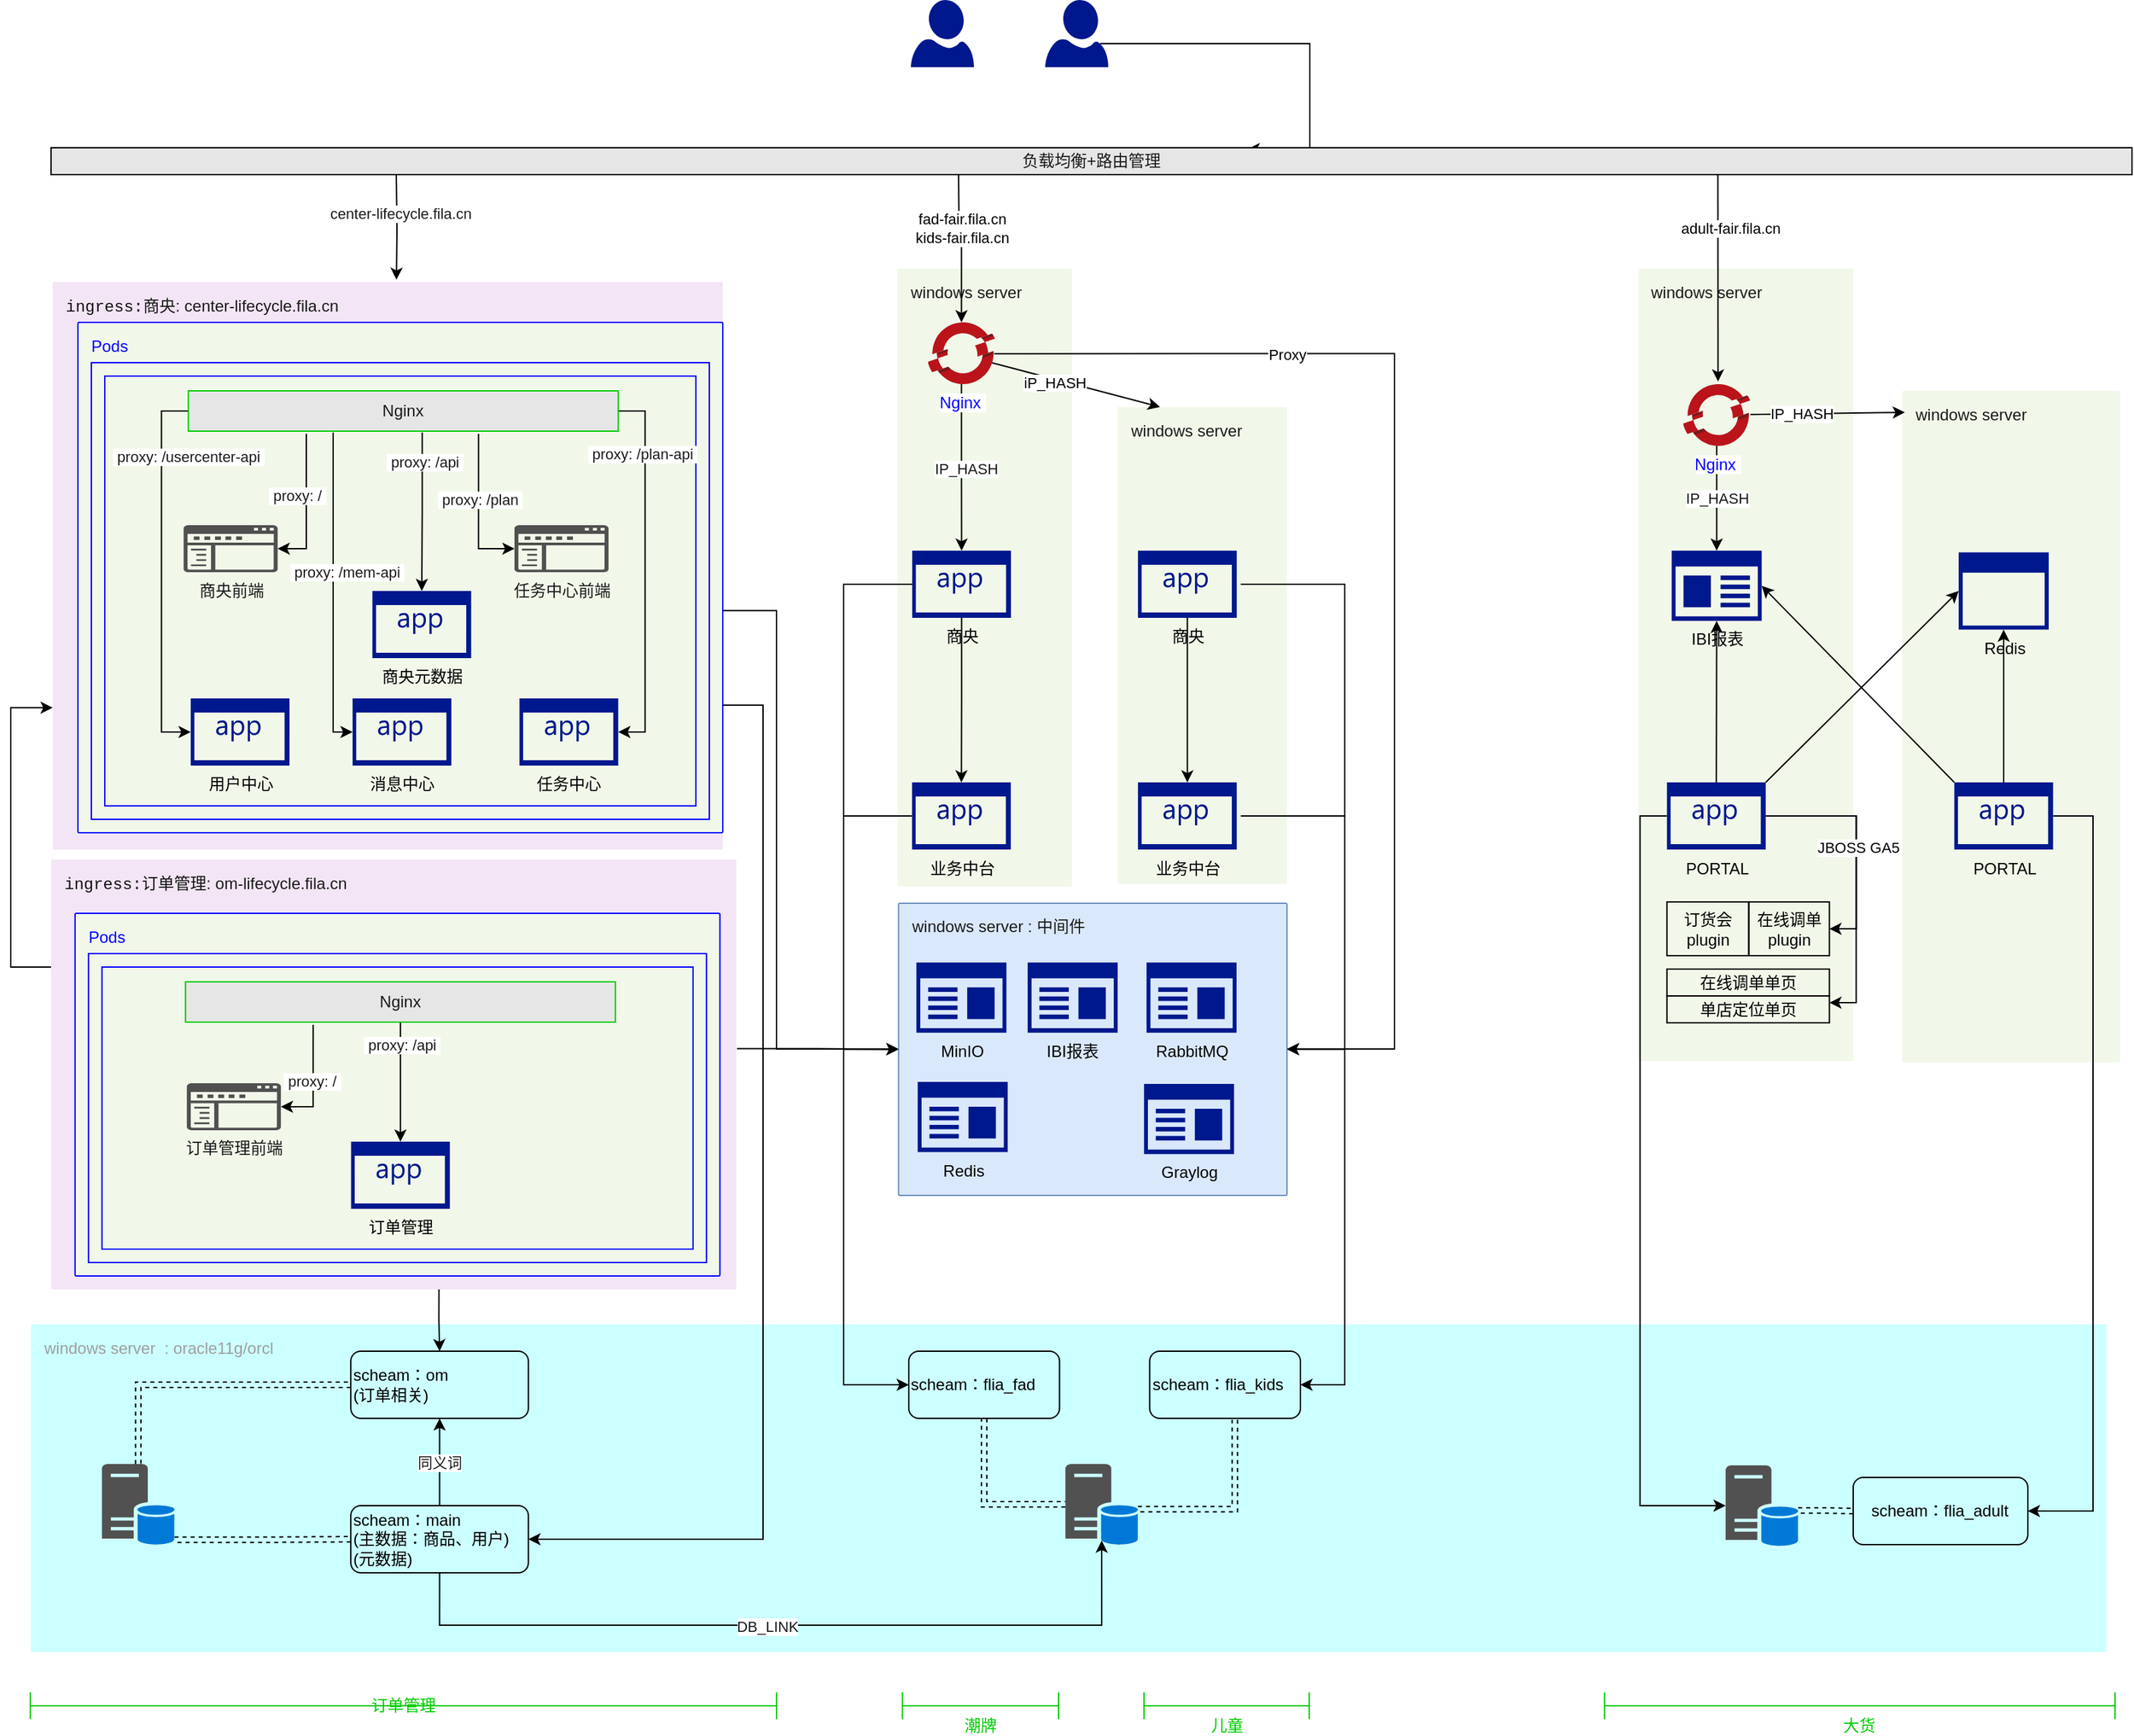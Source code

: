 <mxfile version="15.1.1" type="github">
  <diagram id="Ht1M8jgEwFfnCIfOTk4-" name="Page-1">
    <mxGraphModel dx="1957" dy="445" grid="1" gridSize="10" guides="1" tooltips="1" connect="1" arrows="1" fold="1" page="1" pageScale="1" pageWidth="1169" pageHeight="827" math="0" shadow="0">
      <root>
        <mxCell id="0" />
        <mxCell id="1" parent="0" />
        <mxCell id="BOxT3LTor6TBMMufEwT3-315" value="windows server&amp;nbsp; : oracle11g/orcl" style="sketch=0;points=[[0,0,0],[0.25,0,0],[0.5,0,0],[0.75,0,0],[1,0,0],[1,0.25,0],[1,0.5,0],[1,0.75,0],[1,1,0],[0.75,1,0],[0.5,1,0],[0.25,1,0],[0,1,0],[0,0.75,0],[0,0.5,0],[0,0.25,0]];rounded=1;absoluteArcSize=1;arcSize=2;html=1;strokeColor=none;gradientColor=none;shadow=0;dashed=0;fontSize=12;fontColor=#9E9E9E;align=left;verticalAlign=top;spacing=10;spacingTop=-4;fillColor=#CCFFFF;" vertex="1" parent="1">
          <mxGeometry x="-395" y="1006" width="1545" height="244" as="geometry" />
        </mxCell>
        <mxCell id="BOxT3LTor6TBMMufEwT3-304" value="&lt;font color=&quot;#1a1a1a&quot;&gt;windows server&lt;/font&gt;" style="sketch=0;points=[[0,0,0],[0.25,0,0],[0.5,0,0],[0.75,0,0],[1,0,0],[1,0.25,0],[1,0.5,0],[1,0.75,0],[1,1,0],[0.75,1,0],[0.5,1,0],[0.25,1,0],[0,1,0],[0,0.75,0],[0,0.5,0],[0,0.25,0]];rounded=1;absoluteArcSize=1;arcSize=2;html=1;strokeColor=none;gradientColor=none;shadow=0;dashed=0;fontSize=12;fontColor=#9E9E9E;align=left;verticalAlign=top;spacing=10;spacingTop=-4;fillColor=#F1F8E9;" vertex="1" parent="1">
          <mxGeometry x="998" y="311" width="162" height="500" as="geometry" />
        </mxCell>
        <mxCell id="BOxT3LTor6TBMMufEwT3-303" value="&lt;font color=&quot;#1a1a1a&quot;&gt;windows server&lt;/font&gt;" style="sketch=0;points=[[0,0,0],[0.25,0,0],[0.5,0,0],[0.75,0,0],[1,0,0],[1,0.25,0],[1,0.5,0],[1,0.75,0],[1,1,0],[0.75,1,0],[0.5,1,0],[0.25,1,0],[0,1,0],[0,0.75,0],[0,0.5,0],[0,0.25,0]];rounded=1;absoluteArcSize=1;arcSize=2;html=1;strokeColor=none;gradientColor=none;shadow=0;dashed=0;fontSize=12;fontColor=#9E9E9E;align=left;verticalAlign=top;spacing=10;spacingTop=-4;fillColor=#F1F8E9;" vertex="1" parent="1">
          <mxGeometry x="801.48" y="220" width="160" height="590" as="geometry" />
        </mxCell>
        <mxCell id="BOxT3LTor6TBMMufEwT3-302" value="&lt;font color=&quot;#1a1a1a&quot;&gt;windows server&lt;/font&gt;" style="sketch=0;points=[[0,0,0],[0.25,0,0],[0.5,0,0],[0.75,0,0],[1,0,0],[1,0.25,0],[1,0.5,0],[1,0.75,0],[1,1,0],[0.75,1,0],[0.5,1,0],[0.25,1,0],[0,1,0],[0,0.75,0],[0,0.5,0],[0,0.25,0]];rounded=1;absoluteArcSize=1;arcSize=2;html=1;strokeColor=none;gradientColor=none;shadow=0;dashed=0;fontSize=12;fontColor=#9E9E9E;align=left;verticalAlign=top;spacing=10;spacingTop=-4;fillColor=#F1F8E9;" vertex="1" parent="1">
          <mxGeometry x="413.96" y="323" width="126.04" height="355" as="geometry" />
        </mxCell>
        <mxCell id="BOxT3LTor6TBMMufEwT3-301" value="&lt;font color=&quot;#1a1a1a&quot;&gt;windows server&lt;/font&gt;" style="sketch=0;points=[[0,0,0],[0.25,0,0],[0.5,0,0],[0.75,0,0],[1,0,0],[1,0.25,0],[1,0.5,0],[1,0.75,0],[1,1,0],[0.75,1,0],[0.5,1,0],[0.25,1,0],[0,1,0],[0,0.75,0],[0,0.5,0],[0,0.25,0]];rounded=1;absoluteArcSize=1;arcSize=2;html=1;strokeColor=none;gradientColor=none;shadow=0;dashed=0;fontSize=12;fontColor=#9E9E9E;align=left;verticalAlign=top;spacing=10;spacingTop=-4;fillColor=#F1F8E9;" vertex="1" parent="1">
          <mxGeometry x="250" y="220" width="130" height="460" as="geometry" />
        </mxCell>
        <mxCell id="BOxT3LTor6TBMMufEwT3-216" style="edgeStyle=orthogonalEdgeStyle;rounded=0;orthogonalLoop=1;jettySize=auto;html=1;exitX=1;exitY=0.579;exitDx=0;exitDy=0;exitPerimeter=0;fontColor=#1A1A1A;" edge="1" parent="1" source="BOxT3LTor6TBMMufEwT3-173" target="BOxT3LTor6TBMMufEwT3-141">
          <mxGeometry relative="1" as="geometry">
            <Array as="points">
              <mxPoint x="160" y="475" />
              <mxPoint x="160" y="801" />
            </Array>
          </mxGeometry>
        </mxCell>
        <mxCell id="BOxT3LTor6TBMMufEwT3-173" value="&lt;span style=&quot;background-color: inherit ; font-family: &amp;#34;menlo&amp;#34; , &amp;#34;monaco&amp;#34; , &amp;#34;consolas&amp;#34; , &amp;#34;andale mono&amp;#34; , &amp;#34;lucida console&amp;#34; , &amp;#34;courier new&amp;#34; , monospace ; font-size: inherit ; color: rgb(18 , 18 , 18)&quot;&gt;ingress:&lt;/span&gt;&lt;font color=&quot;#1a1a1a&quot;&gt;商央: center-lifecycle.fila.cn&lt;/font&gt;" style="sketch=0;points=[[0,0,0],[0.25,0,0],[0.5,0,0],[0.75,0,0],[1,0,0],[1,0.25,0],[1,0.5,0],[1,0.75,0],[1,1,0],[0.75,1,0],[0.5,1,0],[0.25,1,0],[0,1,0],[0,0.75,0],[0,0.5,0],[0,0.25,0]];rounded=1;absoluteArcSize=1;arcSize=2;html=1;strokeColor=none;gradientColor=none;shadow=0;dashed=0;fontSize=12;fontColor=#9E9E9E;align=left;verticalAlign=top;spacing=10;spacingTop=-4;fillColor=#F3E5F5;" vertex="1" parent="1">
          <mxGeometry x="-378.79" y="230" width="498.79" height="422.52" as="geometry" />
        </mxCell>
        <mxCell id="BOxT3LTor6TBMMufEwT3-314" style="edgeStyle=orthogonalEdgeStyle;rounded=0;orthogonalLoop=1;jettySize=auto;html=1;entryX=1;entryY=0.5;entryDx=0;entryDy=0;fontColor=#1A1A1A;exitX=1;exitY=0.75;exitDx=0;exitDy=0;exitPerimeter=0;" edge="1" parent="1" source="BOxT3LTor6TBMMufEwT3-211" target="BOxT3LTor6TBMMufEwT3-162">
          <mxGeometry relative="1" as="geometry">
            <Array as="points">
              <mxPoint x="150" y="545" />
              <mxPoint x="150" y="1166" />
            </Array>
          </mxGeometry>
        </mxCell>
        <mxCell id="BOxT3LTor6TBMMufEwT3-211" value="&lt;font color=&quot;#0000ff&quot;&gt;Pods&lt;/font&gt;" style="sketch=0;points=[[0,0,0],[0.25,0,0],[0.5,0,0],[0.75,0,0],[1,0,0],[1,0.25,0],[1,0.5,0],[1,0.75,0],[1,1,0],[0.75,1,0],[0.5,1,0],[0.25,1,0],[0,1,0],[0,0.75,0],[0,0.5,0],[0,0.25,0]];rounded=1;absoluteArcSize=1;arcSize=2;html=1;gradientColor=none;shadow=0;dashed=0;fontSize=12;fontColor=#9E9E9E;align=left;verticalAlign=top;spacing=10;spacingTop=-4;fillColor=#F1F8E9;strokeColor=#0000FF;" vertex="1" parent="1">
          <mxGeometry x="-360" y="260" width="480" height="380" as="geometry" />
        </mxCell>
        <mxCell id="BOxT3LTor6TBMMufEwT3-214" value="" style="rounded=0;whiteSpace=wrap;html=1;fontColor=#1A1A1A;align=center;verticalAlign=middle;fillColor=none;strokeColor=#0000FF;" vertex="1" parent="1">
          <mxGeometry x="-350" y="290" width="460" height="340" as="geometry" />
        </mxCell>
        <mxCell id="BOxT3LTor6TBMMufEwT3-215" value="" style="rounded=0;whiteSpace=wrap;html=1;fontColor=#1A1A1A;align=center;verticalAlign=middle;fillColor=none;strokeColor=#0000FF;" vertex="1" parent="1">
          <mxGeometry x="-340" y="300" width="440" height="320" as="geometry" />
        </mxCell>
        <mxCell id="BOxT3LTor6TBMMufEwT3-141" value="&lt;font color=&quot;#1a1a1a&quot;&gt;windows server : 中间件&lt;/font&gt;" style="sketch=0;points=[[0,0,0],[0.25,0,0],[0.5,0,0],[0.75,0,0],[1,0,0],[1,0.25,0],[1,0.5,0],[1,0.75,0],[1,1,0],[0.75,1,0],[0.5,1,0],[0.25,1,0],[0,1,0],[0,0.75,0],[0,0.5,0],[0,0.25,0]];rounded=1;absoluteArcSize=1;arcSize=2;html=1;strokeColor=#6c8ebf;shadow=0;dashed=0;fontSize=12;align=left;verticalAlign=top;spacing=10;spacingTop=-4;fillColor=#dae8fc;" vertex="1" parent="1">
          <mxGeometry x="250.88" y="692.48" width="289.12" height="217.52" as="geometry" />
        </mxCell>
        <mxCell id="BOxT3LTor6TBMMufEwT3-1" value="" style="sketch=0;aspect=fixed;pointerEvents=1;shadow=0;dashed=0;html=1;strokeColor=none;labelPosition=center;verticalLabelPosition=bottom;verticalAlign=top;align=center;fillColor=#00188D;shape=mxgraph.azure.user" vertex="1" parent="1">
          <mxGeometry x="260" y="20" width="47" height="50" as="geometry" />
        </mxCell>
        <mxCell id="BOxT3LTor6TBMMufEwT3-83" style="edgeStyle=orthogonalEdgeStyle;rounded=0;orthogonalLoop=1;jettySize=auto;html=1;entryX=0.575;entryY=0.05;entryDx=0;entryDy=0;entryPerimeter=0;exitX=0.87;exitY=0.65;exitDx=0;exitDy=0;exitPerimeter=0;" edge="1" parent="1" source="BOxT3LTor6TBMMufEwT3-2" target="BOxT3LTor6TBMMufEwT3-23">
          <mxGeometry relative="1" as="geometry">
            <mxPoint x="559.695" y="115.005" as="targetPoint" />
            <Array as="points">
              <mxPoint x="557" y="53" />
            </Array>
          </mxGeometry>
        </mxCell>
        <mxCell id="BOxT3LTor6TBMMufEwT3-2" value="" style="sketch=0;aspect=fixed;pointerEvents=1;shadow=0;dashed=0;html=1;strokeColor=none;labelPosition=center;verticalLabelPosition=bottom;verticalAlign=top;align=center;fillColor=#00188D;shape=mxgraph.azure.user" vertex="1" parent="1">
          <mxGeometry x="360" y="20" width="47" height="50" as="geometry" />
        </mxCell>
        <mxCell id="BOxT3LTor6TBMMufEwT3-16" value="fad-fair.fila.cn&lt;br&gt;kids-fair.fila.cn" style="edgeStyle=orthogonalEdgeStyle;rounded=0;orthogonalLoop=1;jettySize=auto;html=1;" edge="1" parent="1" target="BOxT3LTor6TBMMufEwT3-12">
          <mxGeometry x="-0.232" y="2" relative="1" as="geometry">
            <mxPoint x="295.5" y="145" as="sourcePoint" />
            <mxPoint as="offset" />
          </mxGeometry>
        </mxCell>
        <mxCell id="BOxT3LTor6TBMMufEwT3-33" style="edgeStyle=none;rounded=0;orthogonalLoop=1;jettySize=auto;html=1;entryX=0.25;entryY=0;entryDx=0;entryDy=0;entryPerimeter=0;" edge="1" parent="1" target="BOxT3LTor6TBMMufEwT3-302">
          <mxGeometry relative="1" as="geometry">
            <mxPoint x="320" y="290" as="sourcePoint" />
            <mxPoint x="450.032" y="330.6" as="targetPoint" />
          </mxGeometry>
        </mxCell>
        <mxCell id="BOxT3LTor6TBMMufEwT3-155" value="iP_HASH" style="edgeLabel;html=1;align=center;verticalAlign=middle;resizable=0;points=[];" vertex="1" connectable="0" parent="BOxT3LTor6TBMMufEwT3-33">
          <mxGeometry x="-0.251" y="-2" relative="1" as="geometry">
            <mxPoint as="offset" />
          </mxGeometry>
        </mxCell>
        <mxCell id="BOxT3LTor6TBMMufEwT3-140" style="edgeStyle=orthogonalEdgeStyle;rounded=0;orthogonalLoop=1;jettySize=auto;html=1;exitX=0.99;exitY=0.507;exitDx=0;exitDy=0;exitPerimeter=0;" edge="1" parent="1" source="BOxT3LTor6TBMMufEwT3-12">
          <mxGeometry relative="1" as="geometry">
            <mxPoint x="320.5" y="234" as="sourcePoint" />
            <mxPoint x="540" y="801" as="targetPoint" />
            <Array as="points">
              <mxPoint x="620" y="283" />
              <mxPoint x="620" y="801" />
            </Array>
          </mxGeometry>
        </mxCell>
        <mxCell id="BOxT3LTor6TBMMufEwT3-154" value="Proxy" style="edgeLabel;html=1;align=center;verticalAlign=middle;resizable=0;points=[];" vertex="1" connectable="0" parent="BOxT3LTor6TBMMufEwT3-140">
          <mxGeometry x="-0.517" relative="1" as="geometry">
            <mxPoint x="1" as="offset" />
          </mxGeometry>
        </mxCell>
        <mxCell id="BOxT3LTor6TBMMufEwT3-307" style="edgeStyle=orthogonalEdgeStyle;rounded=0;orthogonalLoop=1;jettySize=auto;html=1;entryX=0.5;entryY=0;entryDx=0;entryDy=0;entryPerimeter=0;fontColor=#1A1A1A;" edge="1" parent="1" source="BOxT3LTor6TBMMufEwT3-12" target="BOxT3LTor6TBMMufEwT3-47">
          <mxGeometry relative="1" as="geometry" />
        </mxCell>
        <mxCell id="BOxT3LTor6TBMMufEwT3-308" value="IP_HASH" style="edgeLabel;html=1;align=center;verticalAlign=middle;resizable=0;points=[];fontColor=#1A1A1A;" vertex="1" connectable="0" parent="BOxT3LTor6TBMMufEwT3-307">
          <mxGeometry x="0.007" y="3" relative="1" as="geometry">
            <mxPoint as="offset" />
          </mxGeometry>
        </mxCell>
        <mxCell id="BOxT3LTor6TBMMufEwT3-12" value="&lt;font color=&quot;#0000ff&quot;&gt;Nginx&amp;nbsp;&lt;/font&gt;" style="sketch=0;aspect=fixed;html=1;points=[];align=center;image;fontSize=12;image=img/lib/mscae/OpenShift.svg;fillColor=#F31339;" vertex="1" parent="1">
          <mxGeometry x="272.65" y="260" width="50" height="46" as="geometry" />
        </mxCell>
        <mxCell id="BOxT3LTor6TBMMufEwT3-37" style="edgeStyle=none;rounded=0;orthogonalLoop=1;jettySize=auto;html=1;entryX=0.012;entryY=0.032;entryDx=0;entryDy=0;entryPerimeter=0;" edge="1" parent="1" source="BOxT3LTor6TBMMufEwT3-14" target="BOxT3LTor6TBMMufEwT3-304">
          <mxGeometry relative="1" as="geometry">
            <mxPoint x="1072.952" y="320.6" as="targetPoint" />
          </mxGeometry>
        </mxCell>
        <mxCell id="BOxT3LTor6TBMMufEwT3-135" value="IP_HASH" style="edgeLabel;html=1;align=center;verticalAlign=middle;resizable=0;points=[];" vertex="1" connectable="0" parent="BOxT3LTor6TBMMufEwT3-37">
          <mxGeometry x="-0.349" relative="1" as="geometry">
            <mxPoint as="offset" />
          </mxGeometry>
        </mxCell>
        <mxCell id="BOxT3LTor6TBMMufEwT3-309" value="IP_HASH" style="edgeStyle=orthogonalEdgeStyle;rounded=0;orthogonalLoop=1;jettySize=auto;html=1;entryX=0.5;entryY=0;entryDx=0;entryDy=0;entryPerimeter=0;fontColor=#1A1A1A;" edge="1" parent="1" source="BOxT3LTor6TBMMufEwT3-14" target="BOxT3LTor6TBMMufEwT3-95">
          <mxGeometry relative="1" as="geometry" />
        </mxCell>
        <mxCell id="BOxT3LTor6TBMMufEwT3-14" value="&lt;font color=&quot;#0000ff&quot;&gt;Nginx&amp;nbsp;&lt;/font&gt;" style="sketch=0;aspect=fixed;html=1;points=[];align=center;image;fontSize=12;image=img/lib/mscae/OpenShift.svg;fillColor=#F31339;" vertex="1" parent="1">
          <mxGeometry x="834.86" y="306" width="50" height="46" as="geometry" />
        </mxCell>
        <mxCell id="BOxT3LTor6TBMMufEwT3-21" value="adult-fair.fila.cn" style="endArrow=classic;html=1;entryX=0.52;entryY=-0.043;entryDx=0;entryDy=0;entryPerimeter=0;exitX=0.801;exitY=1;exitDx=0;exitDy=0;exitPerimeter=0;" edge="1" parent="1" source="BOxT3LTor6TBMMufEwT3-23" target="BOxT3LTor6TBMMufEwT3-14">
          <mxGeometry x="-0.48" y="9" width="50" height="50" relative="1" as="geometry">
            <mxPoint x="849.022" y="148.99" as="sourcePoint" />
            <mxPoint x="720" y="150" as="targetPoint" />
            <mxPoint as="offset" />
          </mxGeometry>
        </mxCell>
        <mxCell id="BOxT3LTor6TBMMufEwT3-209" style="edgeStyle=orthogonalEdgeStyle;rounded=0;orthogonalLoop=1;jettySize=auto;html=1;entryX=0.513;entryY=-0.004;entryDx=0;entryDy=0;entryPerimeter=0;fontColor=#1A1A1A;" edge="1" parent="1" target="BOxT3LTor6TBMMufEwT3-173">
          <mxGeometry relative="1" as="geometry">
            <mxPoint x="-123" y="150" as="sourcePoint" />
          </mxGeometry>
        </mxCell>
        <mxCell id="BOxT3LTor6TBMMufEwT3-210" value="center-lifecycle.fila.cn" style="edgeLabel;html=1;align=center;verticalAlign=middle;resizable=0;points=[];fontColor=#1A1A1A;" vertex="1" connectable="0" parent="BOxT3LTor6TBMMufEwT3-209">
          <mxGeometry x="-0.27" y="2" relative="1" as="geometry">
            <mxPoint as="offset" />
          </mxGeometry>
        </mxCell>
        <mxCell id="BOxT3LTor6TBMMufEwT3-23" value="负载均衡+路由管理" style="rounded=0;whiteSpace=wrap;html=1;align=center;fontColor=#1A1A1A;fillColor=#E6E6E6;" vertex="1" parent="1">
          <mxGeometry x="-380" y="130" width="1549" height="20" as="geometry" />
        </mxCell>
        <mxCell id="BOxT3LTor6TBMMufEwT3-120" style="edgeStyle=orthogonalEdgeStyle;rounded=0;orthogonalLoop=1;jettySize=auto;html=1;exitX=0;exitY=0.5;exitDx=0;exitDy=0;exitPerimeter=0;shape=link;dashed=1;entryX=0.5;entryY=1;entryDx=0;entryDy=0;" edge="1" parent="1" source="BOxT3LTor6TBMMufEwT3-40" target="BOxT3LTor6TBMMufEwT3-121">
          <mxGeometry relative="1" as="geometry">
            <mxPoint x="294.48" y="1116" as="targetPoint" />
          </mxGeometry>
        </mxCell>
        <mxCell id="BOxT3LTor6TBMMufEwT3-138" style="edgeStyle=orthogonalEdgeStyle;rounded=0;orthogonalLoop=1;jettySize=auto;html=1;exitX=1;exitY=0.56;exitDx=0;exitDy=0;exitPerimeter=0;entryX=0.565;entryY=1.02;entryDx=0;entryDy=0;entryPerimeter=0;shape=link;dashed=1;" edge="1" parent="1" source="BOxT3LTor6TBMMufEwT3-40" target="BOxT3LTor6TBMMufEwT3-137">
          <mxGeometry relative="1" as="geometry" />
        </mxCell>
        <mxCell id="BOxT3LTor6TBMMufEwT3-40" value="" style="sketch=0;pointerEvents=1;shadow=0;dashed=0;html=1;strokeColor=none;labelPosition=center;verticalLabelPosition=bottom;verticalAlign=top;align=center;fillColor=#515151;shape=mxgraph.mscae.system_center.primary_site;" vertex="1" parent="1">
          <mxGeometry x="375.08" y="1110" width="54" height="60" as="geometry" />
        </mxCell>
        <mxCell id="BOxT3LTor6TBMMufEwT3-148" style="edgeStyle=orthogonalEdgeStyle;rounded=0;orthogonalLoop=1;jettySize=auto;html=1;exitX=0.5;exitY=1;exitDx=0;exitDy=0;exitPerimeter=0;entryX=0.5;entryY=0;entryDx=0;entryDy=0;entryPerimeter=0;" edge="1" parent="1" source="BOxT3LTor6TBMMufEwT3-47" target="BOxT3LTor6TBMMufEwT3-48">
          <mxGeometry relative="1" as="geometry" />
        </mxCell>
        <mxCell id="BOxT3LTor6TBMMufEwT3-150" style="edgeStyle=orthogonalEdgeStyle;rounded=0;orthogonalLoop=1;jettySize=auto;html=1;exitX=0;exitY=0.5;exitDx=0;exitDy=0;exitPerimeter=0;entryX=0;entryY=0.5;entryDx=0;entryDy=0;" edge="1" parent="1" source="BOxT3LTor6TBMMufEwT3-47" target="BOxT3LTor6TBMMufEwT3-121">
          <mxGeometry relative="1" as="geometry">
            <Array as="points">
              <mxPoint x="210" y="455" />
              <mxPoint x="210" y="1051" />
            </Array>
          </mxGeometry>
        </mxCell>
        <mxCell id="BOxT3LTor6TBMMufEwT3-47" value="商央" style="sketch=0;aspect=fixed;pointerEvents=1;shadow=0;dashed=0;html=1;strokeColor=none;labelPosition=center;verticalLabelPosition=bottom;verticalAlign=top;align=center;fillColor=#00188D;shape=mxgraph.mscae.enterprise.application" vertex="1" parent="1">
          <mxGeometry x="261.03" y="430" width="73.52" height="50" as="geometry" />
        </mxCell>
        <mxCell id="BOxT3LTor6TBMMufEwT3-171" style="edgeStyle=orthogonalEdgeStyle;rounded=0;orthogonalLoop=1;jettySize=auto;html=1;exitX=0;exitY=0.5;exitDx=0;exitDy=0;exitPerimeter=0;entryX=0;entryY=0.5;entryDx=0;entryDy=0;entryPerimeter=0;fontColor=#1A1A1A;" edge="1" parent="1" source="BOxT3LTor6TBMMufEwT3-48" target="BOxT3LTor6TBMMufEwT3-141">
          <mxGeometry relative="1" as="geometry">
            <Array as="points">
              <mxPoint x="210" y="628" />
              <mxPoint x="210" y="801" />
            </Array>
          </mxGeometry>
        </mxCell>
        <mxCell id="BOxT3LTor6TBMMufEwT3-48" value="业务中台" style="sketch=0;aspect=fixed;pointerEvents=1;shadow=0;dashed=0;html=1;strokeColor=none;labelPosition=center;verticalLabelPosition=bottom;verticalAlign=top;align=center;fillColor=#00188D;shape=mxgraph.mscae.enterprise.application" vertex="1" parent="1">
          <mxGeometry x="260.89" y="602.52" width="73.52" height="50" as="geometry" />
        </mxCell>
        <mxCell id="BOxT3LTor6TBMMufEwT3-149" style="edgeStyle=orthogonalEdgeStyle;rounded=0;orthogonalLoop=1;jettySize=auto;html=1;exitX=0.5;exitY=1;exitDx=0;exitDy=0;exitPerimeter=0;entryX=0.5;entryY=0;entryDx=0;entryDy=0;entryPerimeter=0;" edge="1" parent="1" source="BOxT3LTor6TBMMufEwT3-50" target="BOxT3LTor6TBMMufEwT3-51">
          <mxGeometry relative="1" as="geometry" />
        </mxCell>
        <mxCell id="BOxT3LTor6TBMMufEwT3-151" style="edgeStyle=orthogonalEdgeStyle;rounded=0;orthogonalLoop=1;jettySize=auto;html=1;exitX=1;exitY=0.5;exitDx=0;exitDy=0;exitPerimeter=0;entryX=1;entryY=0.5;entryDx=0;entryDy=0;" edge="1" parent="1" target="BOxT3LTor6TBMMufEwT3-137">
          <mxGeometry relative="1" as="geometry">
            <mxPoint x="505.6" y="455" as="sourcePoint" />
            <mxPoint x="541.64" y="967.48" as="targetPoint" />
            <Array as="points">
              <mxPoint x="583" y="455" />
              <mxPoint x="583" y="1051" />
            </Array>
          </mxGeometry>
        </mxCell>
        <mxCell id="BOxT3LTor6TBMMufEwT3-50" value="商央" style="sketch=0;aspect=fixed;pointerEvents=1;shadow=0;dashed=0;html=1;strokeColor=none;labelPosition=center;verticalLabelPosition=bottom;verticalAlign=top;align=center;fillColor=#00188D;shape=mxgraph.mscae.enterprise.application" vertex="1" parent="1">
          <mxGeometry x="429.08" y="430" width="73.52" height="50" as="geometry" />
        </mxCell>
        <mxCell id="BOxT3LTor6TBMMufEwT3-172" style="edgeStyle=orthogonalEdgeStyle;rounded=0;orthogonalLoop=1;jettySize=auto;html=1;exitX=1;exitY=0.5;exitDx=0;exitDy=0;exitPerimeter=0;fontColor=#1A1A1A;entryX=1;entryY=0.5;entryDx=0;entryDy=0;entryPerimeter=0;" edge="1" parent="1" target="BOxT3LTor6TBMMufEwT3-141">
          <mxGeometry relative="1" as="geometry">
            <mxPoint x="505.6" y="627.52" as="sourcePoint" />
            <mxPoint x="560" y="810" as="targetPoint" />
            <Array as="points">
              <mxPoint x="583" y="628" />
              <mxPoint x="583" y="801" />
            </Array>
          </mxGeometry>
        </mxCell>
        <mxCell id="BOxT3LTor6TBMMufEwT3-51" value="业务中台" style="sketch=0;aspect=fixed;pointerEvents=1;shadow=0;dashed=0;html=1;strokeColor=none;labelPosition=center;verticalLabelPosition=bottom;verticalAlign=top;align=center;fillColor=#00188D;shape=mxgraph.mscae.enterprise.application" vertex="1" parent="1">
          <mxGeometry x="429.08" y="602.52" width="73.52" height="50" as="geometry" />
        </mxCell>
        <mxCell id="BOxT3LTor6TBMMufEwT3-55" value="&lt;font color=&quot;#00cc00&quot;&gt;&lt;br&gt;&lt;br&gt;大货&lt;/font&gt;" style="shape=crossbar;whiteSpace=wrap;html=1;rounded=1;fillColor=none;strokeColor=#00CC00;" vertex="1" parent="1">
          <mxGeometry x="776.36" y="1280" width="380" height="20" as="geometry" />
        </mxCell>
        <mxCell id="BOxT3LTor6TBMMufEwT3-61" value="MinIO" style="sketch=0;aspect=fixed;pointerEvents=1;shadow=0;dashed=0;html=1;strokeColor=none;labelPosition=center;verticalLabelPosition=bottom;verticalAlign=top;align=center;fillColor=#00188D;shape=mxgraph.mscae.enterprise.app_generic;flipH=1;" vertex="1" parent="1">
          <mxGeometry x="264.15" y="736.61" width="67" height="52.26" as="geometry" />
        </mxCell>
        <mxCell id="BOxT3LTor6TBMMufEwT3-62" value="RabbitMQ" style="sketch=0;aspect=fixed;pointerEvents=1;shadow=0;dashed=0;html=1;strokeColor=none;labelPosition=center;verticalLabelPosition=bottom;verticalAlign=top;align=center;fillColor=#00188D;shape=mxgraph.mscae.enterprise.app_generic;flipH=1;" vertex="1" parent="1">
          <mxGeometry x="435.46" y="736.61" width="67" height="52.26" as="geometry" />
        </mxCell>
        <mxCell id="BOxT3LTor6TBMMufEwT3-63" value="Graylog" style="sketch=0;aspect=fixed;pointerEvents=1;shadow=0;dashed=0;html=1;strokeColor=none;labelPosition=center;verticalLabelPosition=bottom;verticalAlign=top;align=center;fillColor=#00188D;shape=mxgraph.mscae.enterprise.app_generic;flipH=1;" vertex="1" parent="1">
          <mxGeometry x="433.6" y="827" width="67" height="52.26" as="geometry" />
        </mxCell>
        <mxCell id="BOxT3LTor6TBMMufEwT3-65" value="IBI报表" style="sketch=0;aspect=fixed;pointerEvents=1;shadow=0;dashed=0;html=1;strokeColor=none;labelPosition=center;verticalLabelPosition=bottom;verticalAlign=top;align=center;fillColor=#00188D;shape=mxgraph.mscae.enterprise.app_generic;flipH=1;" vertex="1" parent="1">
          <mxGeometry x="346.96" y="736.61" width="67" height="52.26" as="geometry" />
        </mxCell>
        <mxCell id="BOxT3LTor6TBMMufEwT3-114" style="edgeStyle=orthogonalEdgeStyle;rounded=0;orthogonalLoop=1;jettySize=auto;html=1;exitX=0;exitY=0.5;exitDx=0;exitDy=0;exitPerimeter=0;entryX=0;entryY=0.5;entryDx=0;entryDy=0;entryPerimeter=0;" edge="1" parent="1" source="BOxT3LTor6TBMMufEwT3-70" target="BOxT3LTor6TBMMufEwT3-99">
          <mxGeometry relative="1" as="geometry" />
        </mxCell>
        <mxCell id="BOxT3LTor6TBMMufEwT3-124" style="edgeStyle=orthogonalEdgeStyle;rounded=0;orthogonalLoop=1;jettySize=auto;html=1;exitX=1;exitY=0.5;exitDx=0;exitDy=0;exitPerimeter=0;entryX=1;entryY=0.5;entryDx=0;entryDy=0;" edge="1" parent="1" source="BOxT3LTor6TBMMufEwT3-70" target="BOxT3LTor6TBMMufEwT3-105">
          <mxGeometry relative="1" as="geometry" />
        </mxCell>
        <mxCell id="BOxT3LTor6TBMMufEwT3-125" style="edgeStyle=orthogonalEdgeStyle;rounded=0;orthogonalLoop=1;jettySize=auto;html=1;entryX=1;entryY=0.25;entryDx=0;entryDy=0;exitX=1;exitY=0.5;exitDx=0;exitDy=0;exitPerimeter=0;" edge="1" parent="1" source="BOxT3LTor6TBMMufEwT3-70" target="BOxT3LTor6TBMMufEwT3-107">
          <mxGeometry relative="1" as="geometry" />
        </mxCell>
        <mxCell id="BOxT3LTor6TBMMufEwT3-126" value="JBOSS GA5" style="edgeLabel;html=1;align=center;verticalAlign=middle;resizable=0;points=[];" vertex="1" connectable="0" parent="BOxT3LTor6TBMMufEwT3-125">
          <mxGeometry x="-0.201" y="1" relative="1" as="geometry">
            <mxPoint as="offset" />
          </mxGeometry>
        </mxCell>
        <mxCell id="BOxT3LTor6TBMMufEwT3-130" style="edgeStyle=none;rounded=0;orthogonalLoop=1;jettySize=auto;html=1;exitX=0.5;exitY=0;exitDx=0;exitDy=0;exitPerimeter=0;entryX=0.5;entryY=1;entryDx=0;entryDy=0;entryPerimeter=0;" edge="1" parent="1" source="BOxT3LTor6TBMMufEwT3-70" target="BOxT3LTor6TBMMufEwT3-95">
          <mxGeometry relative="1" as="geometry" />
        </mxCell>
        <mxCell id="BOxT3LTor6TBMMufEwT3-133" style="edgeStyle=none;rounded=0;orthogonalLoop=1;jettySize=auto;html=1;exitX=1;exitY=0;exitDx=0;exitDy=0;exitPerimeter=0;entryX=0;entryY=0.5;entryDx=0;entryDy=0;entryPerimeter=0;" edge="1" parent="1" source="BOxT3LTor6TBMMufEwT3-70" target="BOxT3LTor6TBMMufEwT3-98">
          <mxGeometry relative="1" as="geometry" />
        </mxCell>
        <mxCell id="BOxT3LTor6TBMMufEwT3-70" value="PORTAL" style="sketch=0;aspect=fixed;pointerEvents=1;shadow=0;dashed=0;html=1;strokeColor=none;labelPosition=center;verticalLabelPosition=bottom;verticalAlign=top;align=center;fillColor=#00188D;shape=mxgraph.mscae.enterprise.application" vertex="1" parent="1">
          <mxGeometry x="822.84" y="602.52" width="73.52" height="50" as="geometry" />
        </mxCell>
        <mxCell id="BOxT3LTor6TBMMufEwT3-115" style="edgeStyle=orthogonalEdgeStyle;rounded=0;orthogonalLoop=1;jettySize=auto;html=1;entryX=1;entryY=0.5;entryDx=0;entryDy=0;exitX=1;exitY=0.5;exitDx=0;exitDy=0;exitPerimeter=0;" edge="1" parent="1" source="BOxT3LTor6TBMMufEwT3-74" target="BOxT3LTor6TBMMufEwT3-111">
          <mxGeometry relative="1" as="geometry">
            <mxPoint x="1140" y="620" as="sourcePoint" />
            <Array as="points">
              <mxPoint x="1140" y="628" />
              <mxPoint x="1140" y="1145" />
            </Array>
          </mxGeometry>
        </mxCell>
        <mxCell id="BOxT3LTor6TBMMufEwT3-131" style="edgeStyle=none;rounded=0;orthogonalLoop=1;jettySize=auto;html=1;exitX=0.5;exitY=0;exitDx=0;exitDy=0;exitPerimeter=0;entryX=0.5;entryY=1;entryDx=0;entryDy=0;entryPerimeter=0;" edge="1" parent="1" source="BOxT3LTor6TBMMufEwT3-74" target="BOxT3LTor6TBMMufEwT3-98">
          <mxGeometry relative="1" as="geometry" />
        </mxCell>
        <mxCell id="BOxT3LTor6TBMMufEwT3-136" style="edgeStyle=none;rounded=0;orthogonalLoop=1;jettySize=auto;html=1;exitX=0;exitY=0;exitDx=0;exitDy=0;exitPerimeter=0;entryX=1;entryY=0.5;entryDx=0;entryDy=0;entryPerimeter=0;" edge="1" parent="1" source="BOxT3LTor6TBMMufEwT3-74" target="BOxT3LTor6TBMMufEwT3-95">
          <mxGeometry relative="1" as="geometry" />
        </mxCell>
        <mxCell id="BOxT3LTor6TBMMufEwT3-74" value="PORTAL" style="sketch=0;aspect=fixed;pointerEvents=1;shadow=0;dashed=0;html=1;strokeColor=none;labelPosition=center;verticalLabelPosition=bottom;verticalAlign=top;align=center;fillColor=#00188D;shape=mxgraph.mscae.enterprise.application" vertex="1" parent="1">
          <mxGeometry x="1036.74" y="602.52" width="73.52" height="50" as="geometry" />
        </mxCell>
        <mxCell id="BOxT3LTor6TBMMufEwT3-77" value="&lt;br&gt;&lt;br&gt;潮牌" style="shape=crossbar;whiteSpace=wrap;html=1;rounded=1;fillColor=none;strokeColor=#00CC00;fontColor=#00CC00;" vertex="1" parent="1">
          <mxGeometry x="253.75" y="1280" width="116.25" height="20" as="geometry" />
        </mxCell>
        <mxCell id="BOxT3LTor6TBMMufEwT3-78" value="&lt;br&gt;&lt;br&gt;儿童" style="shape=crossbar;whiteSpace=wrap;html=1;rounded=1;fillColor=none;strokeColor=#00CC00;fontColor=#00CC00;" vertex="1" parent="1">
          <mxGeometry x="433.6" y="1280" width="122.96" height="20" as="geometry" />
        </mxCell>
        <mxCell id="BOxT3LTor6TBMMufEwT3-95" value="IBI报表" style="sketch=0;aspect=fixed;pointerEvents=1;shadow=0;dashed=0;html=1;strokeColor=none;labelPosition=center;verticalLabelPosition=bottom;verticalAlign=top;align=center;fillColor=#00188D;shape=mxgraph.mscae.enterprise.app_generic" vertex="1" parent="1">
          <mxGeometry x="826.36" y="430" width="67" height="52.26" as="geometry" />
        </mxCell>
        <mxCell id="BOxT3LTor6TBMMufEwT3-98" value="Redis" style="sketch=0;aspect=fixed;pointerEvents=1;shadow=0;dashed=0;html=1;strokeColor=none;labelPosition=center;verticalLabelPosition=bottom;verticalAlign=top;align=center;fillColor=#00188D;shape=mxgraph.mscae.enterprise.application_blank" vertex="1" parent="1">
          <mxGeometry x="1040" y="431.19" width="67" height="57.62" as="geometry" />
        </mxCell>
        <mxCell id="BOxT3LTor6TBMMufEwT3-116" style="edgeStyle=orthogonalEdgeStyle;rounded=0;orthogonalLoop=1;jettySize=auto;html=1;exitX=1;exitY=0.56;exitDx=0;exitDy=0;exitPerimeter=0;entryX=0;entryY=0.5;entryDx=0;entryDy=0;dashed=1;shape=link;" edge="1" parent="1" source="BOxT3LTor6TBMMufEwT3-99" target="BOxT3LTor6TBMMufEwT3-111">
          <mxGeometry relative="1" as="geometry" />
        </mxCell>
        <mxCell id="BOxT3LTor6TBMMufEwT3-99" value="" style="sketch=0;pointerEvents=1;shadow=0;dashed=0;html=1;strokeColor=none;labelPosition=center;verticalLabelPosition=bottom;verticalAlign=top;align=center;fillColor=#515151;shape=mxgraph.mscae.system_center.primary_site;" vertex="1" parent="1">
          <mxGeometry x="866.52" y="1111" width="54" height="60" as="geometry" />
        </mxCell>
        <mxCell id="BOxT3LTor6TBMMufEwT3-104" value="订货会plugin" style="rounded=0;whiteSpace=wrap;html=1;fillColor=none;" vertex="1" parent="1">
          <mxGeometry x="822.84" y="691.52" width="60.92" height="40" as="geometry" />
        </mxCell>
        <mxCell id="BOxT3LTor6TBMMufEwT3-105" value="在线调单plugin" style="rounded=0;whiteSpace=wrap;html=1;fillColor=none;" vertex="1" parent="1">
          <mxGeometry x="883.76" y="691.52" width="60" height="40" as="geometry" />
        </mxCell>
        <mxCell id="BOxT3LTor6TBMMufEwT3-106" value="在线调单单页" style="rounded=0;whiteSpace=wrap;html=1;fillColor=none;" vertex="1" parent="1">
          <mxGeometry x="822.84" y="741.52" width="120.92" height="20" as="geometry" />
        </mxCell>
        <mxCell id="BOxT3LTor6TBMMufEwT3-107" value="单店定位单页" style="rounded=0;whiteSpace=wrap;html=1;fillColor=none;" vertex="1" parent="1">
          <mxGeometry x="822.84" y="761.52" width="120.92" height="20" as="geometry" />
        </mxCell>
        <mxCell id="BOxT3LTor6TBMMufEwT3-111" value="scheam：flia_adult" style="rounded=1;whiteSpace=wrap;html=1;fillColor=none;align=center;verticalAlign=middle;" vertex="1" parent="1">
          <mxGeometry x="961.48" y="1120" width="130" height="50" as="geometry" />
        </mxCell>
        <mxCell id="BOxT3LTor6TBMMufEwT3-121" value="scheam：flia_fad" style="rounded=1;whiteSpace=wrap;html=1;fillColor=none;align=left;verticalAlign=middle;" vertex="1" parent="1">
          <mxGeometry x="258.48" y="1026" width="112.21" height="50" as="geometry" />
        </mxCell>
        <mxCell id="BOxT3LTor6TBMMufEwT3-137" value="scheam：flia_kids" style="rounded=1;whiteSpace=wrap;html=1;fillColor=none;align=left;verticalAlign=middle;" vertex="1" parent="1">
          <mxGeometry x="437.79" y="1026" width="112.21" height="50" as="geometry" />
        </mxCell>
        <mxCell id="BOxT3LTor6TBMMufEwT3-142" value="Redis" style="sketch=0;aspect=fixed;pointerEvents=1;shadow=0;dashed=0;html=1;strokeColor=none;labelPosition=center;verticalLabelPosition=bottom;verticalAlign=top;align=center;fillColor=#00188D;shape=mxgraph.mscae.enterprise.app_generic;flipH=1;" vertex="1" parent="1">
          <mxGeometry x="265.12" y="825.48" width="67" height="52.26" as="geometry" />
        </mxCell>
        <mxCell id="BOxT3LTor6TBMMufEwT3-296" style="edgeStyle=orthogonalEdgeStyle;rounded=0;orthogonalLoop=1;jettySize=auto;html=1;exitX=0.5;exitY=0;exitDx=0;exitDy=0;exitPerimeter=0;entryX=0;entryY=0.5;entryDx=0;entryDy=0;fontColor=#1A1A1A;shape=link;dashed=1;" edge="1" parent="1" source="BOxT3LTor6TBMMufEwT3-158" target="BOxT3LTor6TBMMufEwT3-293">
          <mxGeometry relative="1" as="geometry" />
        </mxCell>
        <mxCell id="BOxT3LTor6TBMMufEwT3-158" value="" style="sketch=0;pointerEvents=1;shadow=0;dashed=0;html=1;strokeColor=none;labelPosition=center;verticalLabelPosition=bottom;verticalAlign=top;align=center;fillColor=#515151;shape=mxgraph.mscae.system_center.primary_site;" vertex="1" parent="1">
          <mxGeometry x="-342.12" y="1110" width="54" height="60" as="geometry" />
        </mxCell>
        <mxCell id="BOxT3LTor6TBMMufEwT3-159" value="订单管理" style="shape=crossbar;whiteSpace=wrap;html=1;rounded=1;fillColor=none;strokeColor=#00CC00;fontColor=#00CC00;" vertex="1" parent="1">
          <mxGeometry x="-395.43" y="1280" width="555.43" height="20" as="geometry" />
        </mxCell>
        <mxCell id="BOxT3LTor6TBMMufEwT3-161" style="edgeStyle=orthogonalEdgeStyle;rounded=0;orthogonalLoop=1;jettySize=auto;html=1;exitX=1;exitY=0.94;exitDx=0;exitDy=0;exitPerimeter=0;shape=link;dashed=1;" edge="1" parent="1" source="BOxT3LTor6TBMMufEwT3-158" target="BOxT3LTor6TBMMufEwT3-162">
          <mxGeometry relative="1" as="geometry">
            <mxPoint x="-121.91" y="981" as="targetPoint" />
            <mxPoint x="-91.95" y="957.48" as="sourcePoint" />
          </mxGeometry>
        </mxCell>
        <mxCell id="BOxT3LTor6TBMMufEwT3-294" value="同义词" style="edgeStyle=orthogonalEdgeStyle;rounded=0;orthogonalLoop=1;jettySize=auto;html=1;exitX=0.5;exitY=0;exitDx=0;exitDy=0;entryX=0.5;entryY=1;entryDx=0;entryDy=0;fontColor=#1A1A1A;" edge="1" parent="1" source="BOxT3LTor6TBMMufEwT3-162" target="BOxT3LTor6TBMMufEwT3-293">
          <mxGeometry relative="1" as="geometry" />
        </mxCell>
        <mxCell id="BOxT3LTor6TBMMufEwT3-312" style="edgeStyle=orthogonalEdgeStyle;rounded=0;orthogonalLoop=1;jettySize=auto;html=1;entryX=0.5;entryY=0.95;entryDx=0;entryDy=0;entryPerimeter=0;fontColor=#1A1A1A;exitX=0.5;exitY=1;exitDx=0;exitDy=0;" edge="1" parent="1" source="BOxT3LTor6TBMMufEwT3-162" target="BOxT3LTor6TBMMufEwT3-40">
          <mxGeometry relative="1" as="geometry">
            <mxPoint x="-25" y="1167" as="sourcePoint" />
            <Array as="points">
              <mxPoint x="-91" y="1230" />
              <mxPoint x="402" y="1230" />
            </Array>
          </mxGeometry>
        </mxCell>
        <mxCell id="BOxT3LTor6TBMMufEwT3-313" value="DB_LINK" style="edgeLabel;html=1;align=center;verticalAlign=middle;resizable=0;points=[];fontColor=#1A1A1A;" vertex="1" connectable="0" parent="BOxT3LTor6TBMMufEwT3-312">
          <mxGeometry x="-0.05" y="-1" relative="1" as="geometry">
            <mxPoint as="offset" />
          </mxGeometry>
        </mxCell>
        <mxCell id="BOxT3LTor6TBMMufEwT3-162" value="scheam：main&lt;br&gt;(主数据：商品、用户)&lt;br&gt;(元数据)" style="rounded=1;whiteSpace=wrap;html=1;fillColor=none;align=left;verticalAlign=middle;" vertex="1" parent="1">
          <mxGeometry x="-156.88" y="1141" width="132.21" height="50" as="geometry" />
        </mxCell>
        <mxCell id="BOxT3LTor6TBMMufEwT3-175" value="用户中心" style="sketch=0;aspect=fixed;pointerEvents=1;shadow=0;dashed=0;html=1;strokeColor=none;labelPosition=center;verticalLabelPosition=bottom;verticalAlign=top;align=center;fillColor=#00188D;shape=mxgraph.mscae.enterprise.application" vertex="1" parent="1">
          <mxGeometry x="-276.03" y="540" width="73.52" height="50" as="geometry" />
        </mxCell>
        <mxCell id="BOxT3LTor6TBMMufEwT3-177" value="消息中心" style="sketch=0;aspect=fixed;pointerEvents=1;shadow=0;dashed=0;html=1;strokeColor=none;labelPosition=center;verticalLabelPosition=bottom;verticalAlign=top;align=center;fillColor=#00188D;shape=mxgraph.mscae.enterprise.application" vertex="1" parent="1">
          <mxGeometry x="-155.55" y="540" width="73.52" height="50" as="geometry" />
        </mxCell>
        <mxCell id="BOxT3LTor6TBMMufEwT3-178" value="任务中心" style="sketch=0;aspect=fixed;pointerEvents=1;shadow=0;dashed=0;html=1;strokeColor=none;labelPosition=center;verticalLabelPosition=bottom;verticalAlign=top;align=center;fillColor=#00188D;shape=mxgraph.mscae.enterprise.application" vertex="1" parent="1">
          <mxGeometry x="-31.31" y="540" width="73.52" height="50" as="geometry" />
        </mxCell>
        <mxCell id="BOxT3LTor6TBMMufEwT3-196" style="edgeStyle=orthogonalEdgeStyle;rounded=0;orthogonalLoop=1;jettySize=auto;html=1;exitX=0;exitY=0.5;exitDx=0;exitDy=0;entryX=0;entryY=0.5;entryDx=0;entryDy=0;entryPerimeter=0;fontColor=#1A1A1A;" edge="1" parent="1" source="BOxT3LTor6TBMMufEwT3-182" target="BOxT3LTor6TBMMufEwT3-175">
          <mxGeometry relative="1" as="geometry" />
        </mxCell>
        <mxCell id="BOxT3LTor6TBMMufEwT3-203" value="&amp;nbsp;proxy: /usercenter-api&amp;nbsp;" style="edgeLabel;html=1;align=center;verticalAlign=middle;resizable=0;points=[];fontColor=#1A1A1A;" vertex="1" connectable="0" parent="BOxT3LTor6TBMMufEwT3-196">
          <mxGeometry x="-0.669" y="1" relative="1" as="geometry">
            <mxPoint x="19" y="7" as="offset" />
          </mxGeometry>
        </mxCell>
        <mxCell id="BOxT3LTor6TBMMufEwT3-197" style="edgeStyle=orthogonalEdgeStyle;rounded=0;orthogonalLoop=1;jettySize=auto;html=1;exitX=0.544;exitY=1.033;exitDx=0;exitDy=0;entryX=0.5;entryY=0;entryDx=0;entryDy=0;entryPerimeter=0;fontColor=#1A1A1A;exitPerimeter=0;" edge="1" parent="1" source="BOxT3LTor6TBMMufEwT3-182" target="BOxT3LTor6TBMMufEwT3-193">
          <mxGeometry relative="1" as="geometry" />
        </mxCell>
        <mxCell id="BOxT3LTor6TBMMufEwT3-198" value="&amp;nbsp;proxy: /api&amp;nbsp;" style="edgeLabel;html=1;align=center;verticalAlign=middle;resizable=0;points=[];fontColor=#1A1A1A;" vertex="1" connectable="0" parent="BOxT3LTor6TBMMufEwT3-197">
          <mxGeometry x="-0.629" y="1" relative="1" as="geometry">
            <mxPoint as="offset" />
          </mxGeometry>
        </mxCell>
        <mxCell id="BOxT3LTor6TBMMufEwT3-200" style="edgeStyle=orthogonalEdgeStyle;rounded=0;orthogonalLoop=1;jettySize=auto;html=1;exitX=1;exitY=0.5;exitDx=0;exitDy=0;entryX=1;entryY=0.5;entryDx=0;entryDy=0;entryPerimeter=0;fontColor=#1A1A1A;" edge="1" parent="1" source="BOxT3LTor6TBMMufEwT3-182" target="BOxT3LTor6TBMMufEwT3-178">
          <mxGeometry relative="1" as="geometry" />
        </mxCell>
        <mxCell id="BOxT3LTor6TBMMufEwT3-201" value="&amp;nbsp;proxy: /plan-api&amp;nbsp;" style="edgeLabel;html=1;align=center;verticalAlign=middle;resizable=0;points=[];fontColor=#1A1A1A;" vertex="1" connectable="0" parent="BOxT3LTor6TBMMufEwT3-200">
          <mxGeometry x="-0.628" y="-2" relative="1" as="geometry">
            <mxPoint as="offset" />
          </mxGeometry>
        </mxCell>
        <mxCell id="BOxT3LTor6TBMMufEwT3-204" style="edgeStyle=orthogonalEdgeStyle;rounded=0;orthogonalLoop=1;jettySize=auto;html=1;entryX=1;entryY=0.5;entryDx=0;entryDy=0;entryPerimeter=0;fontColor=#1A1A1A;" edge="1" parent="1" target="BOxT3LTor6TBMMufEwT3-191">
          <mxGeometry relative="1" as="geometry">
            <mxPoint x="-190" y="343" as="sourcePoint" />
            <Array as="points">
              <mxPoint x="-190" y="343" />
              <mxPoint x="-190" y="429" />
            </Array>
          </mxGeometry>
        </mxCell>
        <mxCell id="BOxT3LTor6TBMMufEwT3-205" value="&amp;nbsp;proxy: /&amp;nbsp;" style="edgeLabel;html=1;align=center;verticalAlign=middle;resizable=0;points=[];fontColor=#1A1A1A;" vertex="1" connectable="0" parent="BOxT3LTor6TBMMufEwT3-204">
          <mxGeometry x="-0.007" y="-1" relative="1" as="geometry">
            <mxPoint x="-6" y="-7" as="offset" />
          </mxGeometry>
        </mxCell>
        <mxCell id="BOxT3LTor6TBMMufEwT3-207" style="edgeStyle=orthogonalEdgeStyle;rounded=0;orthogonalLoop=1;jettySize=auto;html=1;entryX=0;entryY=0.5;entryDx=0;entryDy=0;entryPerimeter=0;fontColor=#1A1A1A;exitX=0.675;exitY=1.067;exitDx=0;exitDy=0;exitPerimeter=0;" edge="1" parent="1" source="BOxT3LTor6TBMMufEwT3-182" target="BOxT3LTor6TBMMufEwT3-192">
          <mxGeometry relative="1" as="geometry" />
        </mxCell>
        <mxCell id="BOxT3LTor6TBMMufEwT3-208" value="&amp;nbsp;proxy: /plan&amp;nbsp;" style="edgeLabel;html=1;align=center;verticalAlign=middle;resizable=0;points=[];fontColor=#1A1A1A;" vertex="1" connectable="0" parent="BOxT3LTor6TBMMufEwT3-207">
          <mxGeometry x="-0.127" y="1" relative="1" as="geometry">
            <mxPoint as="offset" />
          </mxGeometry>
        </mxCell>
        <mxCell id="BOxT3LTor6TBMMufEwT3-267" style="edgeStyle=orthogonalEdgeStyle;rounded=0;orthogonalLoop=1;jettySize=auto;html=1;entryX=0;entryY=0.5;entryDx=0;entryDy=0;entryPerimeter=0;fontColor=#1A1A1A;" edge="1" parent="1" target="BOxT3LTor6TBMMufEwT3-177">
          <mxGeometry relative="1" as="geometry">
            <mxPoint x="-170" y="342" as="sourcePoint" />
            <Array as="points">
              <mxPoint x="-170" y="565" />
            </Array>
          </mxGeometry>
        </mxCell>
        <mxCell id="BOxT3LTor6TBMMufEwT3-269" value="&amp;nbsp;proxy: /mem-api&amp;nbsp;" style="edgeLabel;html=1;align=center;verticalAlign=middle;resizable=0;points=[];fontColor=#1A1A1A;" vertex="1" connectable="0" parent="BOxT3LTor6TBMMufEwT3-267">
          <mxGeometry x="-0.228" y="-2" relative="1" as="geometry">
            <mxPoint x="12" y="12" as="offset" />
          </mxGeometry>
        </mxCell>
        <mxCell id="BOxT3LTor6TBMMufEwT3-182" value="Nginx" style="rounded=0;whiteSpace=wrap;html=1;fontColor=#1A1A1A;strokeColor=#00CC00;fillColor=#E6E6E6;align=center;verticalAlign=middle;" vertex="1" parent="1">
          <mxGeometry x="-277.79" y="311" width="320" height="30" as="geometry" />
        </mxCell>
        <mxCell id="BOxT3LTor6TBMMufEwT3-191" value="商央前端" style="sketch=0;pointerEvents=1;shadow=0;dashed=0;html=1;strokeColor=none;labelPosition=center;verticalLabelPosition=bottom;verticalAlign=top;align=center;fillColor=#505050;shape=mxgraph.mscae.intune.company_portal;fontColor=#1A1A1A;" vertex="1" parent="1">
          <mxGeometry x="-281.31" y="411" width="70" height="35" as="geometry" />
        </mxCell>
        <mxCell id="BOxT3LTor6TBMMufEwT3-192" value="任务中心前端" style="sketch=0;pointerEvents=1;shadow=0;dashed=0;html=1;strokeColor=none;labelPosition=center;verticalLabelPosition=bottom;verticalAlign=top;align=center;fillColor=#505050;shape=mxgraph.mscae.intune.company_portal;fontColor=#1A1A1A;" vertex="1" parent="1">
          <mxGeometry x="-35.03" y="411" width="70" height="35" as="geometry" />
        </mxCell>
        <mxCell id="BOxT3LTor6TBMMufEwT3-193" value="商央元数据" style="sketch=0;aspect=fixed;pointerEvents=1;shadow=0;dashed=0;html=1;strokeColor=none;labelPosition=center;verticalLabelPosition=bottom;verticalAlign=top;align=center;fillColor=#00188D;shape=mxgraph.mscae.enterprise.application" vertex="1" parent="1">
          <mxGeometry x="-140.79" y="460" width="73.52" height="50" as="geometry" />
        </mxCell>
        <mxCell id="BOxT3LTor6TBMMufEwT3-295" style="edgeStyle=orthogonalEdgeStyle;rounded=0;orthogonalLoop=1;jettySize=auto;html=1;entryX=0.5;entryY=0;entryDx=0;entryDy=0;fontColor=#1A1A1A;exitX=0.566;exitY=1;exitDx=0;exitDy=0;exitPerimeter=0;" edge="1" parent="1" source="BOxT3LTor6TBMMufEwT3-276" target="BOxT3LTor6TBMMufEwT3-293">
          <mxGeometry relative="1" as="geometry">
            <mxPoint x="-90" y="1080" as="sourcePoint" />
          </mxGeometry>
        </mxCell>
        <mxCell id="BOxT3LTor6TBMMufEwT3-297" style="edgeStyle=orthogonalEdgeStyle;rounded=0;orthogonalLoop=1;jettySize=auto;html=1;exitX=1.001;exitY=0.44;exitDx=0;exitDy=0;exitPerimeter=0;entryX=0;entryY=0.5;entryDx=0;entryDy=0;entryPerimeter=0;fontColor=#1A1A1A;" edge="1" parent="1" source="BOxT3LTor6TBMMufEwT3-276" target="BOxT3LTor6TBMMufEwT3-141">
          <mxGeometry relative="1" as="geometry">
            <Array as="points" />
          </mxGeometry>
        </mxCell>
        <mxCell id="BOxT3LTor6TBMMufEwT3-299" style="edgeStyle=orthogonalEdgeStyle;rounded=0;orthogonalLoop=1;jettySize=auto;html=1;exitX=0;exitY=0.25;exitDx=0;exitDy=0;exitPerimeter=0;entryX=0;entryY=0.75;entryDx=0;entryDy=0;entryPerimeter=0;fontColor=#1A1A1A;" edge="1" parent="1" source="BOxT3LTor6TBMMufEwT3-276" target="BOxT3LTor6TBMMufEwT3-173">
          <mxGeometry relative="1" as="geometry">
            <Array as="points">
              <mxPoint x="-410" y="740" />
              <mxPoint x="-410" y="547" />
            </Array>
          </mxGeometry>
        </mxCell>
        <mxCell id="BOxT3LTor6TBMMufEwT3-276" value="&lt;span style=&quot;background-color: inherit ; font-family: &amp;#34;menlo&amp;#34; , &amp;#34;monaco&amp;#34; , &amp;#34;consolas&amp;#34; , &amp;#34;andale mono&amp;#34; , &amp;#34;lucida console&amp;#34; , &amp;#34;courier new&amp;#34; , monospace ; font-size: inherit ; color: rgb(18 , 18 , 18)&quot;&gt;ingress:订单管理&lt;/span&gt;&lt;font color=&quot;#1a1a1a&quot;&gt;: om-lifecycle.fila.cn&lt;/font&gt;" style="sketch=0;points=[[0,0,0],[0.25,0,0],[0.5,0,0],[0.75,0,0],[1,0,0],[1,0.25,0],[1,0.5,0],[1,0.75,0],[1,1,0],[0.75,1,0],[0.5,1,0],[0.25,1,0],[0,1,0],[0,0.75,0],[0,0.5,0],[0,0.25,0]];rounded=1;absoluteArcSize=1;arcSize=2;html=1;strokeColor=none;gradientColor=none;shadow=0;dashed=0;fontSize=12;fontColor=#9E9E9E;align=left;verticalAlign=top;spacing=10;spacingTop=-4;fillColor=#F3E5F5;" vertex="1" parent="1">
          <mxGeometry x="-379.91" y="660" width="510" height="320" as="geometry" />
        </mxCell>
        <mxCell id="BOxT3LTor6TBMMufEwT3-277" value="&lt;font color=&quot;#0000ff&quot;&gt;Pods&lt;/font&gt;" style="sketch=0;points=[[0,0,0],[0.25,0,0],[0.5,0,0],[0.75,0,0],[1,0,0],[1,0.25,0],[1,0.5,0],[1,0.75,0],[1,1,0],[0.75,1,0],[0.5,1,0],[0.25,1,0],[0,1,0],[0,0.75,0],[0,0.5,0],[0,0.25,0]];rounded=1;absoluteArcSize=1;arcSize=2;html=1;gradientColor=none;shadow=0;dashed=0;fontSize=12;fontColor=#9E9E9E;align=left;verticalAlign=top;spacing=10;spacingTop=-4;fillColor=#F1F8E9;strokeColor=#0000FF;" vertex="1" parent="1">
          <mxGeometry x="-362.12" y="700" width="480" height="270" as="geometry" />
        </mxCell>
        <mxCell id="BOxT3LTor6TBMMufEwT3-278" value="" style="rounded=0;whiteSpace=wrap;html=1;fontColor=#1A1A1A;align=center;verticalAlign=middle;fillColor=none;strokeColor=#0000FF;" vertex="1" parent="1">
          <mxGeometry x="-352.12" y="730" width="460" height="230" as="geometry" />
        </mxCell>
        <mxCell id="BOxT3LTor6TBMMufEwT3-279" value="" style="rounded=0;whiteSpace=wrap;html=1;fontColor=#1A1A1A;align=center;verticalAlign=middle;fillColor=none;strokeColor=#0000FF;" vertex="1" parent="1">
          <mxGeometry x="-342.12" y="740" width="440" height="210" as="geometry" />
        </mxCell>
        <mxCell id="BOxT3LTor6TBMMufEwT3-280" style="edgeStyle=orthogonalEdgeStyle;rounded=0;orthogonalLoop=1;jettySize=auto;html=1;exitX=0.5;exitY=1;exitDx=0;exitDy=0;entryX=0.5;entryY=0;entryDx=0;entryDy=0;entryPerimeter=0;fontColor=#1A1A1A;" edge="1" parent="1" source="BOxT3LTor6TBMMufEwT3-284" target="BOxT3LTor6TBMMufEwT3-289">
          <mxGeometry relative="1" as="geometry" />
        </mxCell>
        <mxCell id="BOxT3LTor6TBMMufEwT3-281" value="&amp;nbsp;proxy: /api&amp;nbsp;" style="edgeLabel;html=1;align=center;verticalAlign=middle;resizable=0;points=[];fontColor=#1A1A1A;" vertex="1" connectable="0" parent="BOxT3LTor6TBMMufEwT3-280">
          <mxGeometry x="-0.629" y="1" relative="1" as="geometry">
            <mxPoint as="offset" />
          </mxGeometry>
        </mxCell>
        <mxCell id="BOxT3LTor6TBMMufEwT3-282" style="edgeStyle=orthogonalEdgeStyle;rounded=0;orthogonalLoop=1;jettySize=auto;html=1;exitX=0.297;exitY=1.067;exitDx=0;exitDy=0;entryX=1;entryY=0.5;entryDx=0;entryDy=0;entryPerimeter=0;fontColor=#1A1A1A;exitPerimeter=0;" edge="1" parent="1" source="BOxT3LTor6TBMMufEwT3-284" target="BOxT3LTor6TBMMufEwT3-285">
          <mxGeometry relative="1" as="geometry" />
        </mxCell>
        <mxCell id="BOxT3LTor6TBMMufEwT3-283" value="&amp;nbsp;proxy: /&amp;nbsp;" style="edgeLabel;html=1;align=center;verticalAlign=middle;resizable=0;points=[];fontColor=#1A1A1A;" vertex="1" connectable="0" parent="BOxT3LTor6TBMMufEwT3-282">
          <mxGeometry x="-0.007" y="-1" relative="1" as="geometry">
            <mxPoint as="offset" />
          </mxGeometry>
        </mxCell>
        <mxCell id="BOxT3LTor6TBMMufEwT3-284" value="Nginx" style="rounded=0;whiteSpace=wrap;html=1;fontColor=#1A1A1A;strokeColor=#00CC00;fillColor=#E6E6E6;align=center;verticalAlign=middle;" vertex="1" parent="1">
          <mxGeometry x="-279.91" y="751" width="320" height="30" as="geometry" />
        </mxCell>
        <mxCell id="BOxT3LTor6TBMMufEwT3-285" value="订单管理前端" style="sketch=0;pointerEvents=1;shadow=0;dashed=0;html=1;strokeColor=none;labelPosition=center;verticalLabelPosition=bottom;verticalAlign=top;align=center;fillColor=#505050;shape=mxgraph.mscae.intune.company_portal;fontColor=#1A1A1A;" vertex="1" parent="1">
          <mxGeometry x="-278.91" y="826.48" width="70" height="35" as="geometry" />
        </mxCell>
        <mxCell id="BOxT3LTor6TBMMufEwT3-289" value="订单管理" style="sketch=0;aspect=fixed;pointerEvents=1;shadow=0;dashed=0;html=1;strokeColor=none;labelPosition=center;verticalLabelPosition=bottom;verticalAlign=top;align=center;fillColor=#00188D;shape=mxgraph.mscae.enterprise.application" vertex="1" parent="1">
          <mxGeometry x="-156.67" y="870" width="73.52" height="50" as="geometry" />
        </mxCell>
        <mxCell id="BOxT3LTor6TBMMufEwT3-293" value="scheam：om&lt;br&gt;(订单相关)" style="rounded=1;whiteSpace=wrap;html=1;fillColor=none;align=left;verticalAlign=middle;" vertex="1" parent="1">
          <mxGeometry x="-156.88" y="1026" width="132.21" height="50" as="geometry" />
        </mxCell>
      </root>
    </mxGraphModel>
  </diagram>
</mxfile>

